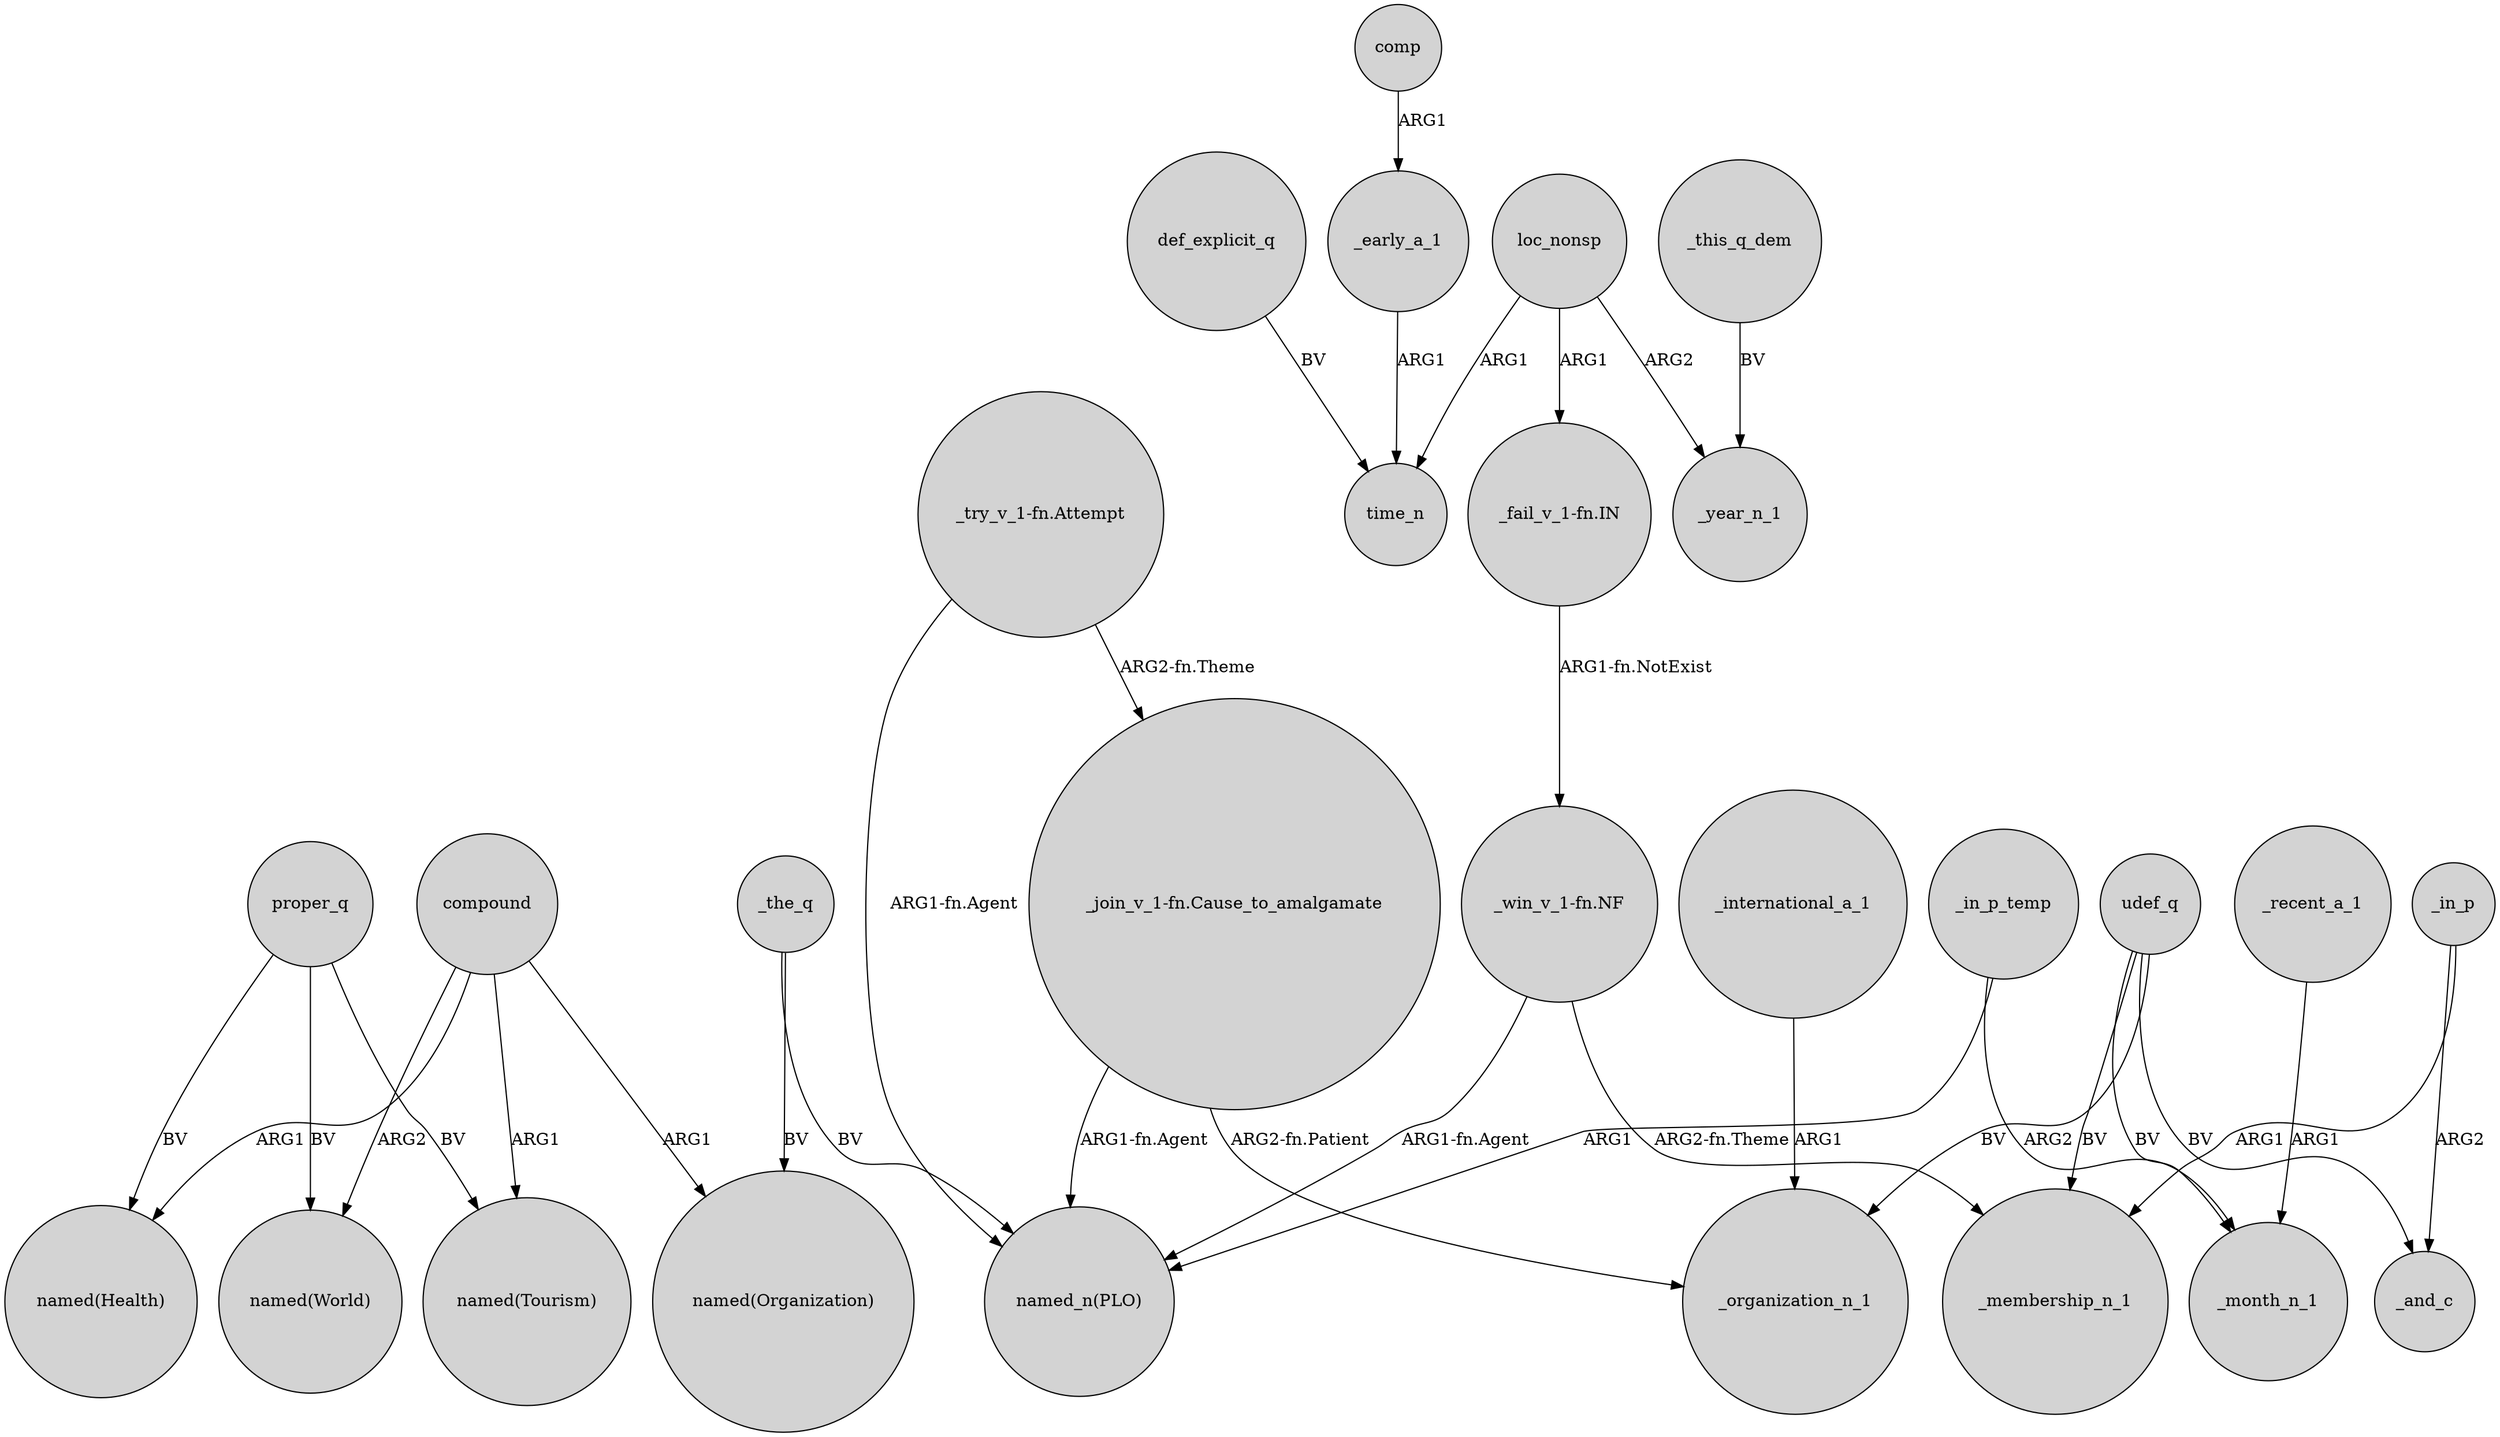 digraph {
	node [shape=circle style=filled]
	_the_q -> "named(Organization)" [label=BV]
	udef_q -> _membership_n_1 [label=BV]
	"_join_v_1-fn.Cause_to_amalgamate" -> _organization_n_1 [label="ARG2-fn.Patient"]
	loc_nonsp -> "_fail_v_1-fn.IN" [label=ARG1]
	def_explicit_q -> time_n [label=BV]
	"_win_v_1-fn.NF" -> _membership_n_1 [label="ARG2-fn.Theme"]
	_in_p_temp -> _month_n_1 [label=ARG2]
	proper_q -> "named(Health)" [label=BV]
	"_join_v_1-fn.Cause_to_amalgamate" -> "named_n(PLO)" [label="ARG1-fn.Agent"]
	loc_nonsp -> time_n [label=ARG1]
	udef_q -> _month_n_1 [label=BV]
	"_fail_v_1-fn.IN" -> "_win_v_1-fn.NF" [label="ARG1-fn.NotExist"]
	"_try_v_1-fn.Attempt" -> "named_n(PLO)" [label="ARG1-fn.Agent"]
	_in_p -> _membership_n_1 [label=ARG1]
	proper_q -> "named(Tourism)" [label=BV]
	"_win_v_1-fn.NF" -> "named_n(PLO)" [label="ARG1-fn.Agent"]
	"_try_v_1-fn.Attempt" -> "_join_v_1-fn.Cause_to_amalgamate" [label="ARG2-fn.Theme"]
	compound -> "named(World)" [label=ARG2]
	proper_q -> "named(World)" [label=BV]
	loc_nonsp -> _year_n_1 [label=ARG2]
	udef_q -> _organization_n_1 [label=BV]
	_early_a_1 -> time_n [label=ARG1]
	compound -> "named(Health)" [label=ARG1]
	compound -> "named(Tourism)" [label=ARG1]
	_international_a_1 -> _organization_n_1 [label=ARG1]
	compound -> "named(Organization)" [label=ARG1]
	udef_q -> _and_c [label=BV]
	_in_p -> _and_c [label=ARG2]
	_in_p_temp -> "named_n(PLO)" [label=ARG1]
	comp -> _early_a_1 [label=ARG1]
	_recent_a_1 -> _month_n_1 [label=ARG1]
	_the_q -> "named_n(PLO)" [label=BV]
	_this_q_dem -> _year_n_1 [label=BV]
}
